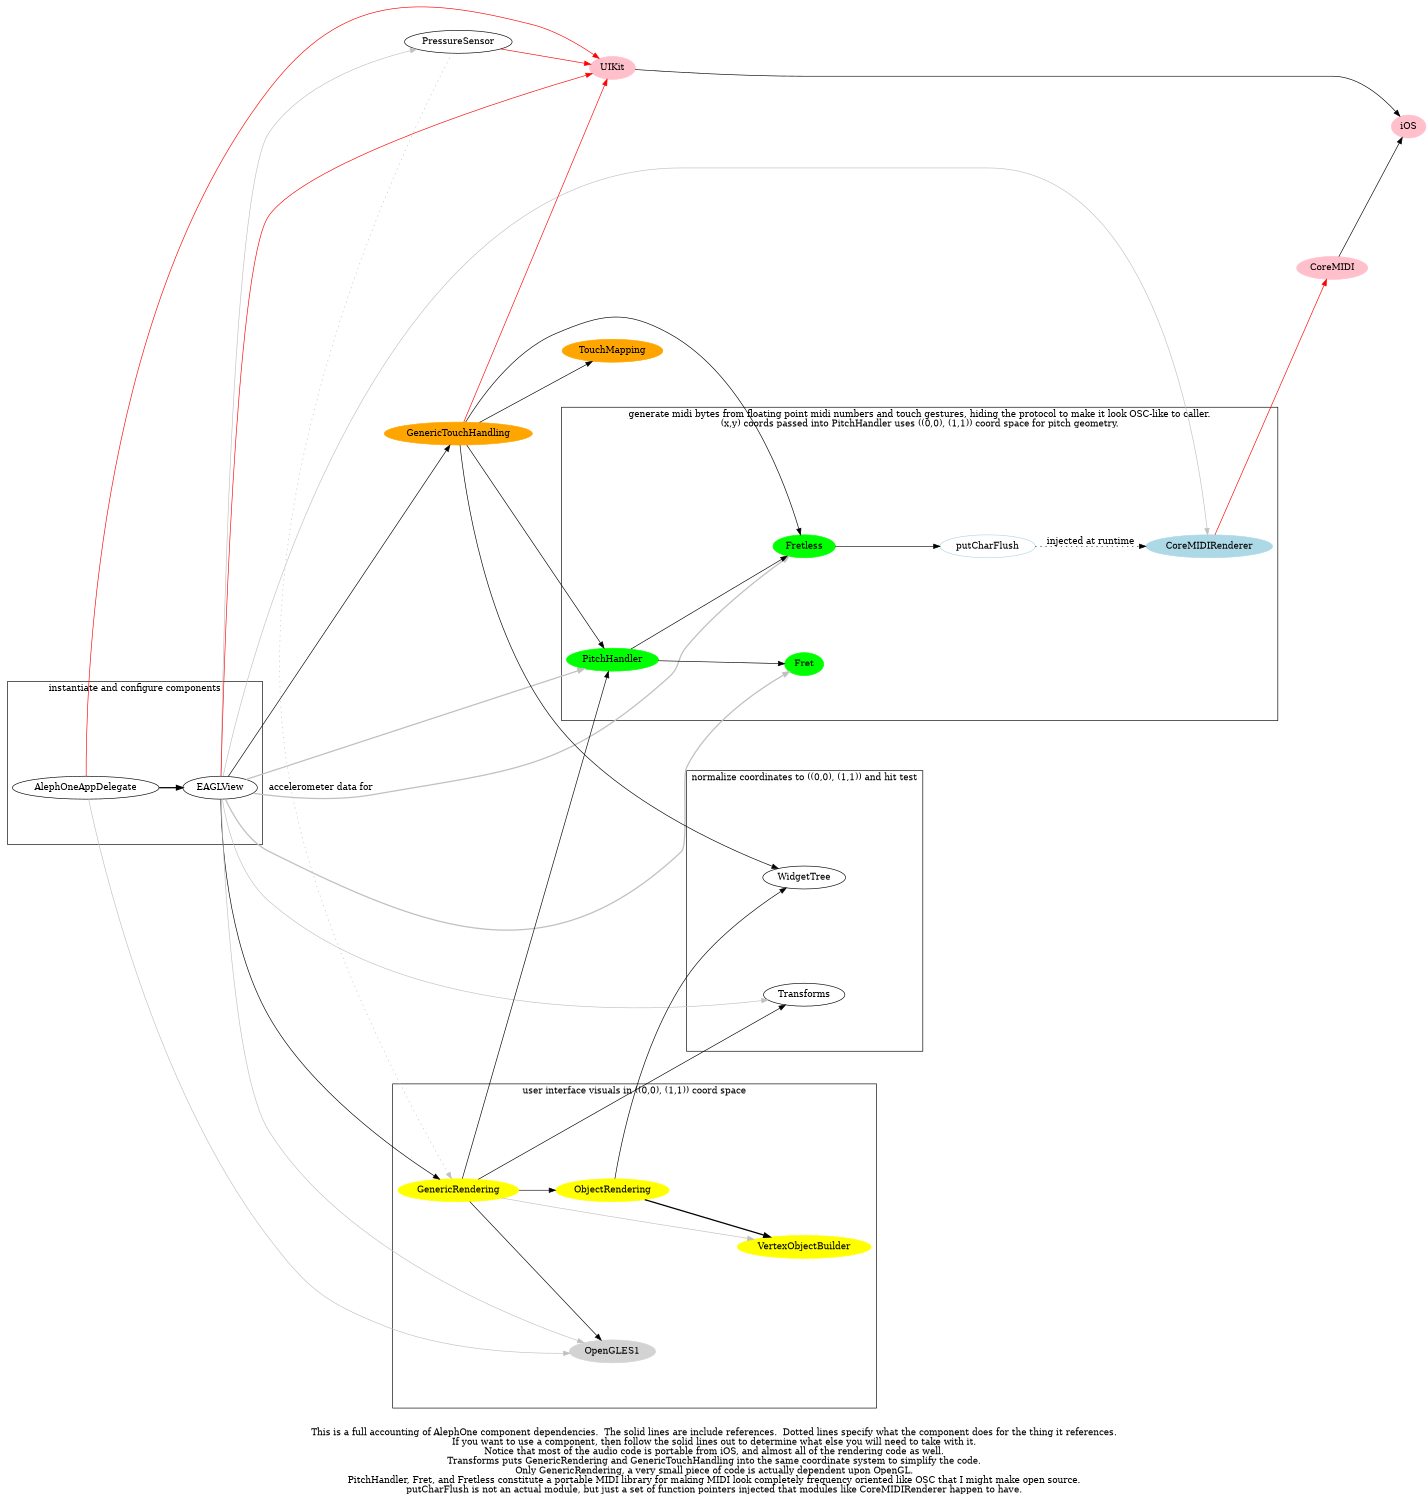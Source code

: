 digraph depends {
  size="10,10";
  rankdir=LR;
  ratio=fill;
  label="This is a full accounting of AlephOne component dependencies.  The solid lines are include references.  Dotted lines specify what the component does for the thing it references.\nIf you want to use a component, then follow the solid lines out to determine what else you will need to take with it.\nNotice that most of the audio code is portable from iOS, and almost all of the rendering code as well.\nTransforms puts GenericRendering and GenericTouchHandling into the same coordinate system to simplify the code.\nOnly GenericRendering, a very small piece of code is actually dependent upon OpenGL.\nPitchHandler, Fret, and Fretless constitute a portable MIDI library for making MIDI look completely frequency oriented like OSC that I might make open source.\nputCharFlush is not an actual module, but just a set of function pointers injected that modules like CoreMIDIRenderer happen to have.";
  
  subgraph cluster_assemble {
    label="instantiate and configure components";
    AlephOneAppDelegate;
    EAGLView;
  }

  PressureSensor
  subgraph cluster_norm {
    label="normalize coordinates to ((0,0), (1,1)) and hit test";
    Transforms;
    WidgetTree;
  }
  //subgraph cluster_touch {
  //  label="touch handling in ((0,0), (1,1)) coord space";
    GenericTouchHandling[style=filled, color=orange];
    TouchMapping[style=filled, color=orange];
  //}
  subgraph cluster_drawing {
    label="user interface visuals in ((0,0), (1,1)) coord space";
    GenericRendering[color=yellow, style=filled];
    ObjectRendering[color=yellow, style=filled];
    VertexObjectBuilder[color=yellow, style=filled];
    OpenGLES1[style=filled, color=lightgray];
  }
  subgraph cluster_midigen {
    label="generate midi bytes from floating point midi numbers and touch gestures, hiding the protocol to make it look OSC-like to caller.\n(x,y) coords passed into PitchHandler uses ((0,0), (1,1)) coord space for pitch geometry."; 
    Fretless[style=filled, color=green];
    Fret[style=filled, color=green];
    PitchHandler[style=filled, color=green];
    putCharFlush[color=lightblue];
    CoreMIDIRenderer[style=filled,color=lightblue];
  }
  //subgraph cluster_render {
 //   label="rendering audio and video";
    //subgraph cluster_os {
    //  label="Apple SDK";
      UIKit[style=filled, color=pink];
      CoreMIDI[style=filled, color=pink];
      iOS[style=filled, color=pink];
   // }
  //}
 
  UIKit -> iOS

  CoreMIDI -> iOS

  AlephOneAppDelegate -> EAGLView [style="bold"]
  AlephOneAppDelegate -> OpenGLES1 [color=gray];
  AlephOneAppDelegate -> UIKit [color=red];

  PressureSensor -> UIKit [color=red];

  EAGLView -> OpenGLES1 [color=gray];
  EAGLView -> UIKit [color=red];
  EAGLView -> Fretless [color=gray,style="bold"]
  EAGLView -> Transforms [color=gray]
  EAGLView -> PressureSensor [color=gray];
  EAGLView -> CoreMIDIRenderer [color=gray];
  EAGLView -> GenericTouchHandling
  EAGLView -> GenericRendering
  EAGLView -> PitchHandler [color=gray,style="bold"]
  EAGLView -> Fret [color=gray,style="bold"]

  GenericTouchHandling -> Fretless
  GenericTouchHandling -> PitchHandler
  GenericTouchHandling -> TouchMapping
  GenericTouchHandling -> UIKit [color=red];
  GenericTouchHandling -> WidgetTree

  PitchHandler -> Fretless
  PitchHandler -> Fret

  CoreMIDIRenderer -> CoreMIDI [color=red];

  Fretless -> putCharFlush

  GenericRendering -> OpenGLES1;
  GenericRendering -> PitchHandler
  GenericRendering -> VertexObjectBuilder [color=gray];
  GenericRendering -> Transforms
  GenericRendering -> ObjectRendering

  ObjectRendering -> VertexObjectBuilder [style="bold"]
  ObjectRendering -> WidgetTree

  PressureSensor -> GenericRendering [color=gray,style="dotted" label="accelerometer data for"]


  putCharFlush -> CoreMIDIRenderer [label="injected at runtime", style="dotted"]


}
